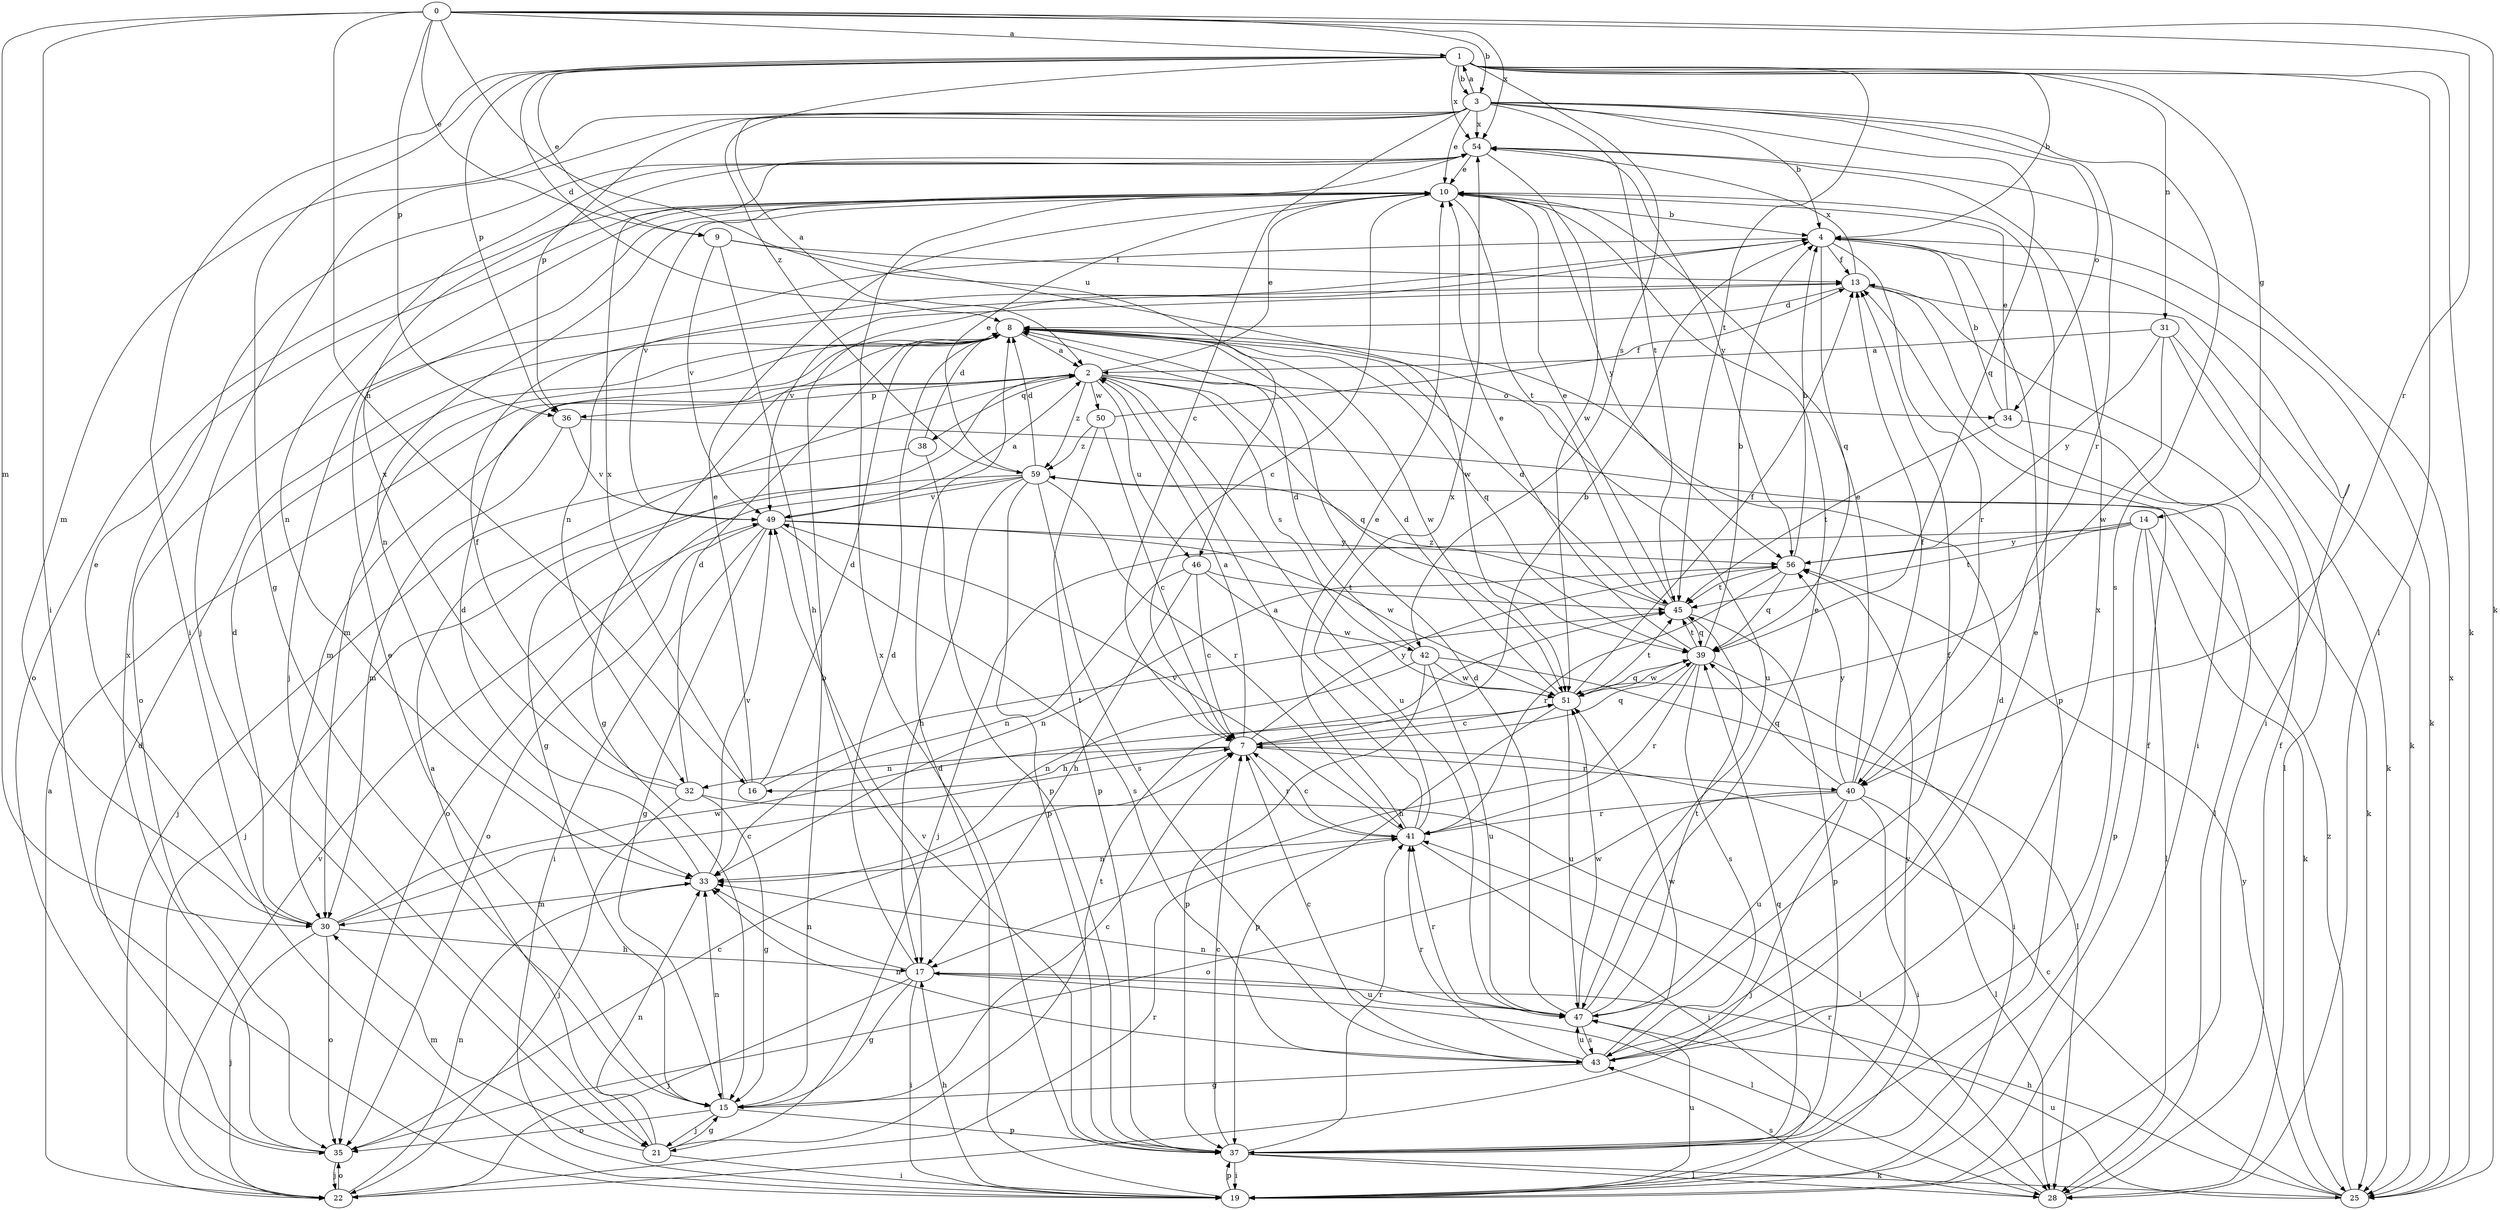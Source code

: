 strict digraph  {
0;
1;
2;
3;
4;
7;
8;
9;
10;
13;
14;
15;
16;
17;
19;
21;
22;
25;
28;
30;
31;
32;
33;
34;
35;
36;
37;
38;
39;
40;
41;
42;
43;
45;
46;
47;
49;
50;
51;
54;
56;
59;
0 -> 1  [label=a];
0 -> 3  [label=b];
0 -> 9  [label=e];
0 -> 16  [label=h];
0 -> 19  [label=i];
0 -> 25  [label=k];
0 -> 30  [label=m];
0 -> 36  [label=p];
0 -> 40  [label=r];
0 -> 46  [label=u];
0 -> 54  [label=x];
1 -> 3  [label=b];
1 -> 4  [label=b];
1 -> 8  [label=d];
1 -> 9  [label=e];
1 -> 14  [label=g];
1 -> 15  [label=g];
1 -> 19  [label=i];
1 -> 25  [label=k];
1 -> 28  [label=l];
1 -> 31  [label=n];
1 -> 36  [label=p];
1 -> 42  [label=s];
1 -> 45  [label=t];
1 -> 54  [label=x];
1 -> 59  [label=z];
2 -> 10  [label=e];
2 -> 15  [label=g];
2 -> 30  [label=m];
2 -> 34  [label=o];
2 -> 36  [label=p];
2 -> 38  [label=q];
2 -> 39  [label=q];
2 -> 42  [label=s];
2 -> 46  [label=u];
2 -> 47  [label=u];
2 -> 50  [label=w];
2 -> 59  [label=z];
3 -> 1  [label=a];
3 -> 2  [label=a];
3 -> 4  [label=b];
3 -> 7  [label=c];
3 -> 10  [label=e];
3 -> 21  [label=j];
3 -> 30  [label=m];
3 -> 34  [label=o];
3 -> 36  [label=p];
3 -> 39  [label=q];
3 -> 40  [label=r];
3 -> 43  [label=s];
3 -> 45  [label=t];
3 -> 54  [label=x];
4 -> 13  [label=f];
4 -> 19  [label=i];
4 -> 25  [label=k];
4 -> 32  [label=n];
4 -> 35  [label=o];
4 -> 37  [label=p];
4 -> 39  [label=q];
4 -> 40  [label=r];
7 -> 2  [label=a];
7 -> 4  [label=b];
7 -> 16  [label=h];
7 -> 32  [label=n];
7 -> 39  [label=q];
7 -> 40  [label=r];
7 -> 41  [label=r];
7 -> 56  [label=y];
8 -> 2  [label=a];
8 -> 15  [label=g];
8 -> 30  [label=m];
8 -> 39  [label=q];
8 -> 47  [label=u];
8 -> 51  [label=w];
9 -> 13  [label=f];
9 -> 17  [label=h];
9 -> 49  [label=v];
9 -> 51  [label=w];
10 -> 4  [label=b];
10 -> 7  [label=c];
10 -> 21  [label=j];
10 -> 33  [label=n];
10 -> 35  [label=o];
10 -> 45  [label=t];
10 -> 49  [label=v];
10 -> 56  [label=y];
13 -> 8  [label=d];
13 -> 19  [label=i];
13 -> 25  [label=k];
13 -> 49  [label=v];
13 -> 54  [label=x];
14 -> 21  [label=j];
14 -> 25  [label=k];
14 -> 28  [label=l];
14 -> 37  [label=p];
14 -> 45  [label=t];
14 -> 56  [label=y];
15 -> 4  [label=b];
15 -> 7  [label=c];
15 -> 10  [label=e];
15 -> 21  [label=j];
15 -> 33  [label=n];
15 -> 35  [label=o];
15 -> 37  [label=p];
16 -> 8  [label=d];
16 -> 10  [label=e];
16 -> 45  [label=t];
16 -> 54  [label=x];
17 -> 8  [label=d];
17 -> 15  [label=g];
17 -> 19  [label=i];
17 -> 22  [label=j];
17 -> 28  [label=l];
17 -> 33  [label=n];
17 -> 47  [label=u];
19 -> 8  [label=d];
19 -> 13  [label=f];
19 -> 17  [label=h];
19 -> 37  [label=p];
19 -> 47  [label=u];
21 -> 2  [label=a];
21 -> 15  [label=g];
21 -> 19  [label=i];
21 -> 30  [label=m];
21 -> 33  [label=n];
21 -> 45  [label=t];
22 -> 2  [label=a];
22 -> 33  [label=n];
22 -> 35  [label=o];
22 -> 41  [label=r];
22 -> 49  [label=v];
25 -> 7  [label=c];
25 -> 17  [label=h];
25 -> 47  [label=u];
25 -> 54  [label=x];
25 -> 56  [label=y];
25 -> 59  [label=z];
28 -> 13  [label=f];
28 -> 41  [label=r];
28 -> 43  [label=s];
30 -> 7  [label=c];
30 -> 8  [label=d];
30 -> 10  [label=e];
30 -> 17  [label=h];
30 -> 22  [label=j];
30 -> 35  [label=o];
30 -> 51  [label=w];
31 -> 2  [label=a];
31 -> 25  [label=k];
31 -> 28  [label=l];
31 -> 51  [label=w];
31 -> 56  [label=y];
32 -> 8  [label=d];
32 -> 13  [label=f];
32 -> 15  [label=g];
32 -> 22  [label=j];
32 -> 28  [label=l];
32 -> 54  [label=x];
33 -> 8  [label=d];
33 -> 30  [label=m];
33 -> 49  [label=v];
34 -> 4  [label=b];
34 -> 10  [label=e];
34 -> 25  [label=k];
34 -> 45  [label=t];
35 -> 7  [label=c];
35 -> 8  [label=d];
35 -> 22  [label=j];
35 -> 54  [label=x];
36 -> 28  [label=l];
36 -> 30  [label=m];
36 -> 49  [label=v];
37 -> 7  [label=c];
37 -> 19  [label=i];
37 -> 25  [label=k];
37 -> 28  [label=l];
37 -> 39  [label=q];
37 -> 41  [label=r];
37 -> 49  [label=v];
37 -> 54  [label=x];
37 -> 56  [label=y];
38 -> 8  [label=d];
38 -> 22  [label=j];
38 -> 37  [label=p];
39 -> 4  [label=b];
39 -> 10  [label=e];
39 -> 17  [label=h];
39 -> 19  [label=i];
39 -> 41  [label=r];
39 -> 43  [label=s];
39 -> 45  [label=t];
39 -> 51  [label=w];
40 -> 10  [label=e];
40 -> 13  [label=f];
40 -> 19  [label=i];
40 -> 22  [label=j];
40 -> 28  [label=l];
40 -> 35  [label=o];
40 -> 39  [label=q];
40 -> 41  [label=r];
40 -> 47  [label=u];
40 -> 56  [label=y];
41 -> 2  [label=a];
41 -> 7  [label=c];
41 -> 10  [label=e];
41 -> 19  [label=i];
41 -> 33  [label=n];
41 -> 49  [label=v];
41 -> 54  [label=x];
42 -> 8  [label=d];
42 -> 28  [label=l];
42 -> 33  [label=n];
42 -> 37  [label=p];
42 -> 47  [label=u];
42 -> 51  [label=w];
43 -> 7  [label=c];
43 -> 8  [label=d];
43 -> 10  [label=e];
43 -> 15  [label=g];
43 -> 33  [label=n];
43 -> 41  [label=r];
43 -> 47  [label=u];
43 -> 51  [label=w];
43 -> 54  [label=x];
45 -> 8  [label=d];
45 -> 10  [label=e];
45 -> 37  [label=p];
45 -> 39  [label=q];
45 -> 59  [label=z];
46 -> 7  [label=c];
46 -> 17  [label=h];
46 -> 33  [label=n];
46 -> 45  [label=t];
46 -> 51  [label=w];
47 -> 8  [label=d];
47 -> 10  [label=e];
47 -> 13  [label=f];
47 -> 33  [label=n];
47 -> 41  [label=r];
47 -> 43  [label=s];
47 -> 45  [label=t];
47 -> 51  [label=w];
49 -> 2  [label=a];
49 -> 15  [label=g];
49 -> 19  [label=i];
49 -> 35  [label=o];
49 -> 43  [label=s];
49 -> 51  [label=w];
49 -> 56  [label=y];
50 -> 7  [label=c];
50 -> 13  [label=f];
50 -> 37  [label=p];
50 -> 59  [label=z];
51 -> 7  [label=c];
51 -> 8  [label=d];
51 -> 13  [label=f];
51 -> 37  [label=p];
51 -> 39  [label=q];
51 -> 45  [label=t];
51 -> 47  [label=u];
54 -> 10  [label=e];
54 -> 33  [label=n];
54 -> 51  [label=w];
54 -> 56  [label=y];
56 -> 4  [label=b];
56 -> 33  [label=n];
56 -> 39  [label=q];
56 -> 41  [label=r];
56 -> 45  [label=t];
59 -> 8  [label=d];
59 -> 10  [label=e];
59 -> 17  [label=h];
59 -> 22  [label=j];
59 -> 35  [label=o];
59 -> 37  [label=p];
59 -> 41  [label=r];
59 -> 43  [label=s];
59 -> 49  [label=v];
}
